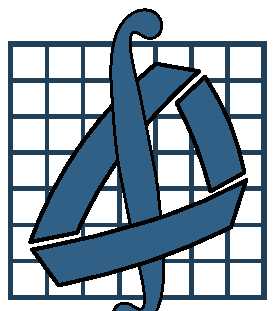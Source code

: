 beginfig(0)

numeric w, circ[], h, u;
u:=3bp;

w:=1200/36u;
circ0=.4u;
circ1=1.2u;
h:=w;

color gridcolor, integralcolor, moebiuscolor;
gridcolor=(.125, .25, .35);
moebiuscolor=1.5gridcolor;
integralcolor=1.5gridcolor;

wh[0]:=w; wh[1]:=h;
for i=0 upto 1:
  k[i]:=wh[i]/35; p[i]:=floor(4k[i]);
  s[i]:=floor(p[i]/2.5);
  q[i]:=wh[i]-7p[i]-2s[i]; r[i]:=round(q[i]/8); wh[i]:=2s[i]+7p[i]+8r[i];
endfor
w:=wh0; h:=wh1;
%TZh:=h/aspect_ratio;

path P;
%TZ currentpicture:=unitpixel xscaled wh0 yscaled wh1;
%TZ currentpicture:=unitsquare xscaled wh0 yscaled wh1;
%TZ P:=unitpixel xscaled (7p0+8r0) yscaled (7p1+8r1) shifted (s0,s1);
P:=unitsquare xscaled (7p0+8r0) yscaled (7p1+8r1) shifted (s0,s1);
%TZ addto currentpicture also -P;
fill P withcolor gridcolor;

P:=unitsquare xscaled p0 yscaled p1;
for m=0 upto 6:
	for n=0 upto 6:
		fill (P shifted ((s0+r0,s1+r1)+(m*(p0+r0),n*(p1+r1))))
			withcolor background;
	endfor
endfor

%%   Möbius band coordinates

z1=(0.11881w, .24587h);  z2=(.29938w, .59362h);  z3=(.56688w, .88119h);
z4=(0.72069w, .85444h);  z5=(.45319w, .56688h);  z6=(.28600w, .27931h);
z7=(0.12550w, .21912h);  z8=(.28600w, .24587h);  z9=(.58025w, .33281h);
z10=(0.88788w, .46656h); z11=(.83438w, .29938h); z12=(.54681w, .17900h);
z13=(0.21912w, .09206h); z14=(.76081w, .42644h); z15=(.64044w, .74075h);
z16=(0.74075w, .83438h); z17=(.88119w, .49331h); z18=(.82769w, .67388h);
z19=(0.70731w, .59362h); z20=(.60031w, .74744h); z21=(.76750w, .39969h);

%%   Integeral sign coordinates

wide:=.1w; bold:=.07w; vair:=.05h; bulb:=.07h;
penpos31(bulb,-90); penpos37(bulb,-90);
penpos32(vair,-90); penpos36(vair,-90);
penpos33(bold,0); penpos35(bold,0);
penpos34(wide,0);
z34=(.5w,.5h); z32=(.5w,1.03h);
z33+z35=z32+z36=z31+z37=(w,h);
y33=.8h; x33l=x34l-0.03w;
x31=.55w; y31l=y32l;

path S;
S=z34l..tension 4..z35l...z36l...z37l...z37r...z36r..tension 1.1..z35r...z34r..
  tension 4..z33r...z32r...z31r...z31l...z32l..tension 1.1..z33l...cycle;

fill z1--z6--z8--z7--cycle withcolor background;
fill z4--z16--z15--z20--cycle withcolor background;
fill z10--z17--z14--z21--cycle withcolor background;
%erase fill flex(z1,z2,z3) & z3--z4 & flex(z4,z5,z6) & z6--z1 & cycle;
pickup pencircle scaled circ0;
fill flex(z1,z2,z3) & z3--z4 & flex(z4,z5,z6) & z6--z1 & cycle
		withcolor moebiuscolor;
draw flex(z1,z2,z3) & z3--z4 & flex(z4,z5,z6) & z6--z1 & cycle
		withcolor black;
%erase fill flex(z14,z19,z15) & z15--z16 & flex(z16,z18,z17) & z17--z14 & cycle;
fill flex(z14,z19,z15) & z15--z16 & flex(z16,z18,z17) & z17--z14 & cycle
		withcolor moebiuscolor;
draw flex(z14,z19,z15) & z15--z16 & flex(z16,z18,z17) & z17--z14 & cycle
		withcolor black;
pickup pencircle scaled circ1;
fill S withcolor integralcolor;
draw S withcolor black;
pickup pencircle scaled circ0;
filldraw S withcolor integralcolor;
%erase fill flex(z7,z9,z10) & z10--z11 & flex(z11,z12,z13) & z13--z7 & cycle;
fill flex(z7,z9,z10) & z10--z11 & flex(z11,z12,z13) & z13--z7 & cycle
		withcolor moebiuscolor;
%pickup pencircle scaled circ1;
draw flex(z7,z9,z10) & z10--z11 & flex(z11,z12,z13) & z13--z7 & cycle
		withcolor black;

endfig
